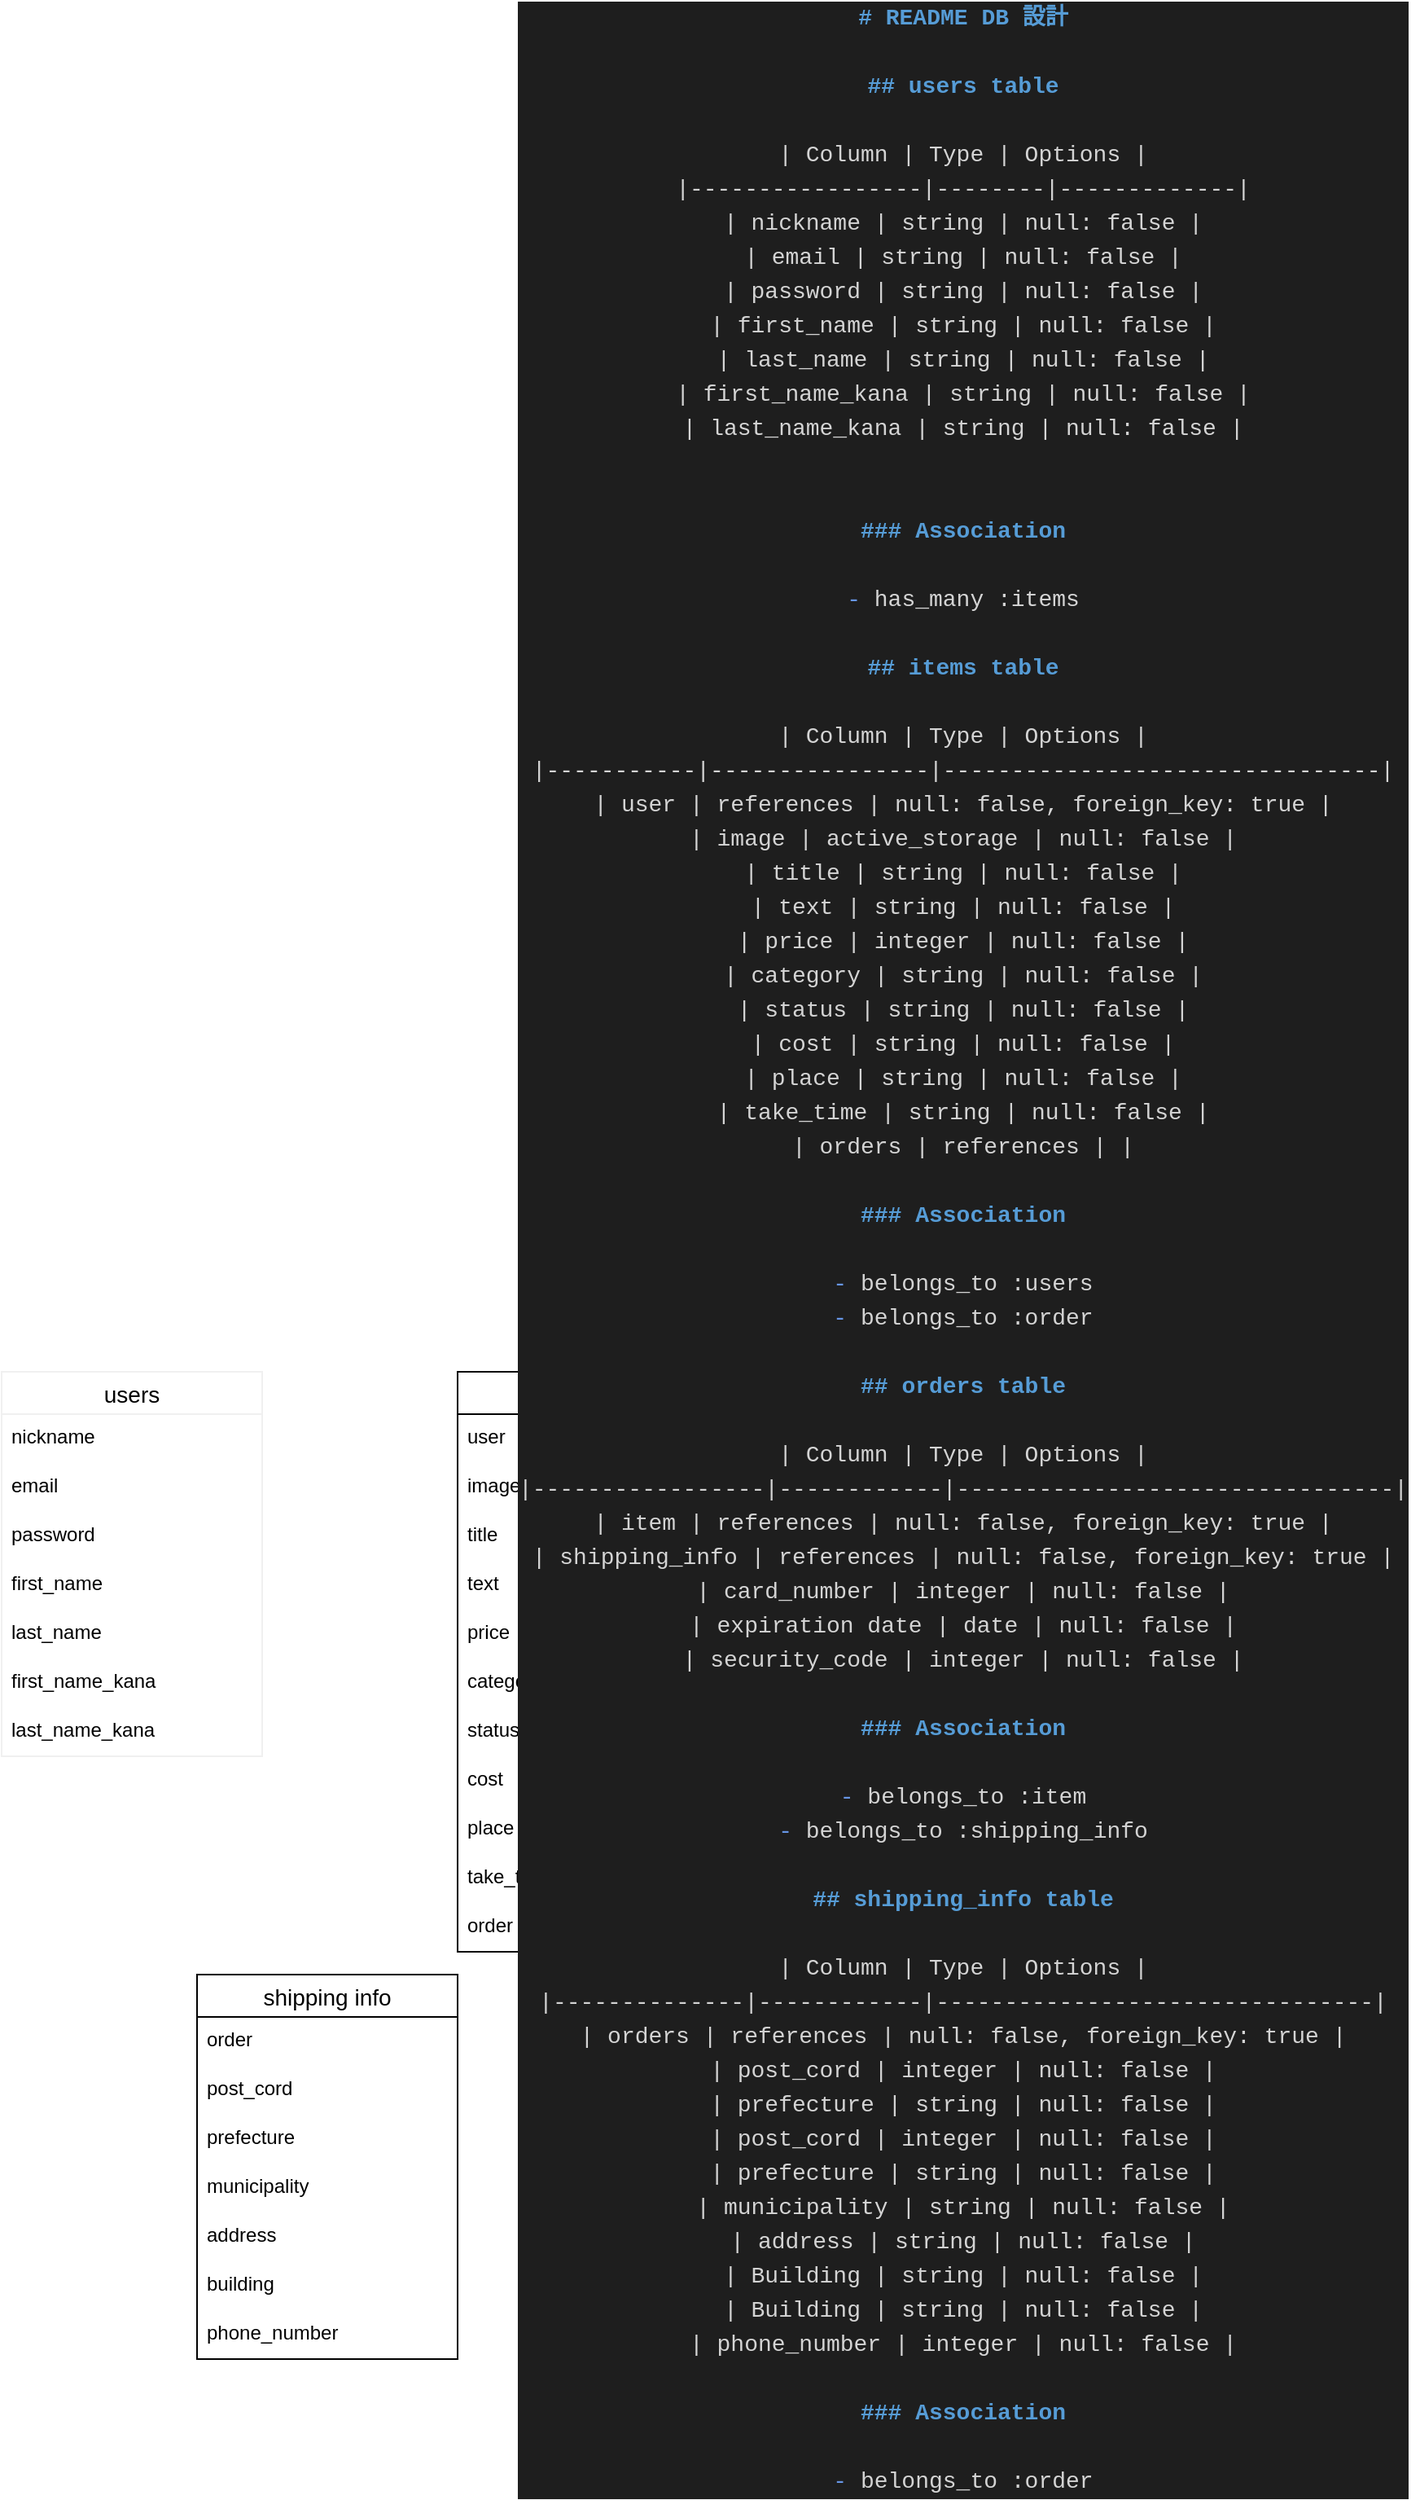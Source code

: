 <mxfile version="14.2.4" type="embed">
    <diagram id="LGAHuhSJhHqDpga0DNGv" name="ページ1">
        <mxGraphModel dx="507" dy="1557" grid="1" gridSize="10" guides="1" tooltips="1" connect="1" arrows="1" fold="1" page="1" pageScale="1" pageWidth="827" pageHeight="1169" math="0" shadow="0">
            <root>
                <mxCell id="0"/>
                <mxCell id="1" parent="0"/>
                <mxCell id="38" value="shipping info" style="swimlane;fontStyle=0;childLayout=stackLayout;horizontal=1;startSize=26;horizontalStack=0;resizeParent=1;resizeParentMax=0;resizeLast=0;collapsible=1;marginBottom=0;align=center;fontSize=14;glass=0;" vertex="1" parent="1">
                    <mxGeometry x="160" y="410" width="160" height="236" as="geometry"/>
                </mxCell>
                <mxCell id="39" value="order" style="text;strokeColor=none;fillColor=none;spacingLeft=4;spacingRight=4;overflow=hidden;rotatable=0;points=[[0,0.5],[1,0.5]];portConstraint=eastwest;fontSize=12;" vertex="1" parent="38">
                    <mxGeometry y="26" width="160" height="30" as="geometry"/>
                </mxCell>
                <mxCell id="71" value="post_cord" style="text;strokeColor=none;fillColor=none;spacingLeft=4;spacingRight=4;overflow=hidden;rotatable=0;points=[[0,0.5],[1,0.5]];portConstraint=eastwest;fontSize=12;glass=0;" vertex="1" parent="38">
                    <mxGeometry y="56" width="160" height="30" as="geometry"/>
                </mxCell>
                <mxCell id="69" value="prefecture" style="text;strokeColor=none;fillColor=none;spacingLeft=4;spacingRight=4;overflow=hidden;rotatable=0;points=[[0,0.5],[1,0.5]];portConstraint=eastwest;fontSize=12;glass=0;" vertex="1" parent="38">
                    <mxGeometry y="86" width="160" height="30" as="geometry"/>
                </mxCell>
                <mxCell id="70" value="municipality" style="text;strokeColor=none;fillColor=none;spacingLeft=4;spacingRight=4;overflow=hidden;rotatable=0;points=[[0,0.5],[1,0.5]];portConstraint=eastwest;fontSize=12;glass=0;" vertex="1" parent="38">
                    <mxGeometry y="116" width="160" height="30" as="geometry"/>
                </mxCell>
                <mxCell id="72" value="address" style="text;strokeColor=none;fillColor=none;spacingLeft=4;spacingRight=4;overflow=hidden;rotatable=0;points=[[0,0.5],[1,0.5]];portConstraint=eastwest;fontSize=12;glass=0;" vertex="1" parent="38">
                    <mxGeometry y="146" width="160" height="30" as="geometry"/>
                </mxCell>
                <mxCell id="73" value="building" style="text;strokeColor=none;fillColor=none;spacingLeft=4;spacingRight=4;overflow=hidden;rotatable=0;points=[[0,0.5],[1,0.5]];portConstraint=eastwest;fontSize=12;glass=0;" vertex="1" parent="38">
                    <mxGeometry y="176" width="160" height="30" as="geometry"/>
                </mxCell>
                <mxCell id="74" value="phone_number" style="text;strokeColor=none;fillColor=none;spacingLeft=4;spacingRight=4;overflow=hidden;rotatable=0;points=[[0,0.5],[1,0.5]];portConstraint=eastwest;fontSize=12;glass=0;" vertex="1" parent="38">
                    <mxGeometry y="206" width="160" height="30" as="geometry"/>
                </mxCell>
                <mxCell id="42" value="orders" style="swimlane;fontStyle=0;childLayout=stackLayout;horizontal=1;startSize=26;horizontalStack=0;resizeParent=1;resizeParentMax=0;resizeLast=0;collapsible=1;marginBottom=0;align=center;fontSize=14;glass=0;" vertex="1" parent="1">
                    <mxGeometry x="600" y="40" width="160" height="176" as="geometry"/>
                </mxCell>
                <mxCell id="43" value="item" style="text;strokeColor=none;fillColor=none;spacingLeft=4;spacingRight=4;overflow=hidden;rotatable=0;points=[[0,0.5],[1,0.5]];portConstraint=eastwest;fontSize=12;" vertex="1" parent="42">
                    <mxGeometry y="26" width="160" height="30" as="geometry"/>
                </mxCell>
                <mxCell id="44" value="shipping_info" style="text;strokeColor=none;fillColor=none;spacingLeft=4;spacingRight=4;overflow=hidden;rotatable=0;points=[[0,0.5],[1,0.5]];portConstraint=eastwest;fontSize=12;" vertex="1" parent="42">
                    <mxGeometry y="56" width="160" height="30" as="geometry"/>
                </mxCell>
                <mxCell id="77" value="card_number" style="text;strokeColor=none;fillColor=none;spacingLeft=4;spacingRight=4;overflow=hidden;rotatable=0;points=[[0,0.5],[1,0.5]];portConstraint=eastwest;fontSize=12;glass=0;" vertex="1" parent="42">
                    <mxGeometry y="86" width="160" height="30" as="geometry"/>
                </mxCell>
                <mxCell id="76" value="expiration_date" style="text;strokeColor=none;fillColor=none;spacingLeft=4;spacingRight=4;overflow=hidden;rotatable=0;points=[[0,0.5],[1,0.5]];portConstraint=eastwest;fontSize=12;glass=0;" vertex="1" parent="42">
                    <mxGeometry y="116" width="160" height="30" as="geometry"/>
                </mxCell>
                <mxCell id="45" value="security_code" style="text;strokeColor=none;fillColor=none;spacingLeft=4;spacingRight=4;overflow=hidden;rotatable=0;points=[[0,0.5],[1,0.5]];portConstraint=eastwest;fontSize=12;" vertex="1" parent="42">
                    <mxGeometry y="146" width="160" height="30" as="geometry"/>
                </mxCell>
                <mxCell id="46" value="items" style="swimlane;fontStyle=0;childLayout=stackLayout;horizontal=1;startSize=26;horizontalStack=0;resizeParent=1;resizeParentMax=0;resizeLast=0;collapsible=1;marginBottom=0;align=center;fontSize=14;glass=0;" vertex="1" parent="1">
                    <mxGeometry x="320" y="40" width="160" height="356" as="geometry"/>
                </mxCell>
                <mxCell id="47" value="user" style="text;strokeColor=none;fillColor=none;spacingLeft=4;spacingRight=4;overflow=hidden;rotatable=0;points=[[0,0.5],[1,0.5]];portConstraint=eastwest;fontSize=12;" vertex="1" parent="46">
                    <mxGeometry y="26" width="160" height="30" as="geometry"/>
                </mxCell>
                <mxCell id="85" value="image" style="text;strokeColor=none;fillColor=none;spacingLeft=4;spacingRight=4;overflow=hidden;rotatable=0;points=[[0,0.5],[1,0.5]];portConstraint=eastwest;fontSize=12;glass=0;" vertex="1" parent="46">
                    <mxGeometry y="56" width="160" height="30" as="geometry"/>
                </mxCell>
                <mxCell id="48" value="title" style="text;strokeColor=none;fillColor=none;spacingLeft=4;spacingRight=4;overflow=hidden;rotatable=0;points=[[0,0.5],[1,0.5]];portConstraint=eastwest;fontSize=12;" vertex="1" parent="46">
                    <mxGeometry y="86" width="160" height="30" as="geometry"/>
                </mxCell>
                <mxCell id="82" value="text" style="text;strokeColor=none;fillColor=none;spacingLeft=4;spacingRight=4;overflow=hidden;rotatable=0;points=[[0,0.5],[1,0.5]];portConstraint=eastwest;fontSize=12;glass=0;" vertex="1" parent="46">
                    <mxGeometry y="116" width="160" height="30" as="geometry"/>
                </mxCell>
                <mxCell id="83" value="price" style="text;strokeColor=none;fillColor=none;spacingLeft=4;spacingRight=4;overflow=hidden;rotatable=0;points=[[0,0.5],[1,0.5]];portConstraint=eastwest;fontSize=12;glass=0;" vertex="1" parent="46">
                    <mxGeometry y="146" width="160" height="30" as="geometry"/>
                </mxCell>
                <mxCell id="80" value="category" style="text;strokeColor=none;fillColor=none;spacingLeft=4;spacingRight=4;overflow=hidden;rotatable=0;points=[[0,0.5],[1,0.5]];portConstraint=eastwest;fontSize=12;glass=0;" vertex="1" parent="46">
                    <mxGeometry y="176" width="160" height="30" as="geometry"/>
                </mxCell>
                <mxCell id="79" value="status" style="text;strokeColor=none;fillColor=none;spacingLeft=4;spacingRight=4;overflow=hidden;rotatable=0;points=[[0,0.5],[1,0.5]];portConstraint=eastwest;fontSize=12;glass=0;" vertex="1" parent="46">
                    <mxGeometry y="206" width="160" height="30" as="geometry"/>
                </mxCell>
                <mxCell id="81" value="cost" style="text;strokeColor=none;fillColor=none;spacingLeft=4;spacingRight=4;overflow=hidden;rotatable=0;points=[[0,0.5],[1,0.5]];portConstraint=eastwest;fontSize=12;glass=0;" vertex="1" parent="46">
                    <mxGeometry y="236" width="160" height="30" as="geometry"/>
                </mxCell>
                <mxCell id="84" value="place" style="text;strokeColor=none;fillColor=none;spacingLeft=4;spacingRight=4;overflow=hidden;rotatable=0;points=[[0,0.5],[1,0.5]];portConstraint=eastwest;fontSize=12;glass=0;" vertex="1" parent="46">
                    <mxGeometry y="266" width="160" height="30" as="geometry"/>
                </mxCell>
                <mxCell id="49" value="take_tame" style="text;strokeColor=none;fillColor=none;spacingLeft=4;spacingRight=4;overflow=hidden;rotatable=0;points=[[0,0.5],[1,0.5]];portConstraint=eastwest;fontSize=12;" vertex="1" parent="46">
                    <mxGeometry y="296" width="160" height="30" as="geometry"/>
                </mxCell>
                <mxCell id="78" value="order" style="text;strokeColor=none;fillColor=none;spacingLeft=4;spacingRight=4;overflow=hidden;rotatable=0;points=[[0,0.5],[1,0.5]];portConstraint=eastwest;fontSize=12;glass=0;" vertex="1" parent="46">
                    <mxGeometry y="326" width="160" height="30" as="geometry"/>
                </mxCell>
                <mxCell id="93" value="users" style="swimlane;fontStyle=0;childLayout=stackLayout;horizontal=1;startSize=26;horizontalStack=0;resizeParent=1;resizeParentMax=0;resizeLast=0;collapsible=1;marginBottom=0;align=center;fontSize=14;glass=0;strokeColor=#f0f0f0;fillColor=none;" vertex="1" parent="1">
                    <mxGeometry x="40" y="40" width="160" height="236" as="geometry"/>
                </mxCell>
                <mxCell id="94" value="nickname" style="text;strokeColor=none;fillColor=none;spacingLeft=4;spacingRight=4;overflow=hidden;rotatable=0;points=[[0,0.5],[1,0.5]];portConstraint=eastwest;fontSize=12;" vertex="1" parent="93">
                    <mxGeometry y="26" width="160" height="30" as="geometry"/>
                </mxCell>
                <mxCell id="95" value="email" style="text;strokeColor=none;fillColor=none;spacingLeft=4;spacingRight=4;overflow=hidden;rotatable=0;points=[[0,0.5],[1,0.5]];portConstraint=eastwest;fontSize=12;" vertex="1" parent="93">
                    <mxGeometry y="56" width="160" height="30" as="geometry"/>
                </mxCell>
                <mxCell id="96" value="password" style="text;strokeColor=none;fillColor=none;spacingLeft=4;spacingRight=4;overflow=hidden;rotatable=0;points=[[0,0.5],[1,0.5]];portConstraint=eastwest;fontSize=12;" vertex="1" parent="93">
                    <mxGeometry y="86" width="160" height="30" as="geometry"/>
                </mxCell>
                <mxCell id="116" value="first_name" style="text;strokeColor=none;fillColor=none;spacingLeft=4;spacingRight=4;overflow=hidden;rotatable=0;points=[[0,0.5],[1,0.5]];portConstraint=eastwest;fontSize=12;glass=0;" vertex="1" parent="93">
                    <mxGeometry y="116" width="160" height="30" as="geometry"/>
                </mxCell>
                <mxCell id="88" value="last_name" style="text;strokeColor=none;fillColor=none;spacingLeft=4;spacingRight=4;overflow=hidden;rotatable=0;points=[[0,0.5],[1,0.5]];portConstraint=eastwest;fontSize=12;glass=0;" vertex="1" parent="93">
                    <mxGeometry y="146" width="160" height="30" as="geometry"/>
                </mxCell>
                <mxCell id="87" value="first_name_kana" style="text;strokeColor=none;fillColor=none;spacingLeft=4;spacingRight=4;overflow=hidden;rotatable=0;points=[[0,0.5],[1,0.5]];portConstraint=eastwest;fontSize=12;glass=0;" vertex="1" parent="93">
                    <mxGeometry y="176" width="160" height="30" as="geometry"/>
                </mxCell>
                <mxCell id="86" value="last_name_kana" style="text;strokeColor=none;fillColor=none;spacingLeft=4;spacingRight=4;overflow=hidden;rotatable=0;points=[[0,0.5],[1,0.5]];portConstraint=eastwest;fontSize=12;glass=0;" vertex="1" parent="93">
                    <mxGeometry y="206" width="160" height="30" as="geometry"/>
                </mxCell>
                <mxCell id="117" value="&lt;div style=&quot;color: rgb(212 , 212 , 212) ; background-color: rgb(30 , 30 , 30) ; font-family: &amp;#34;menlo&amp;#34; , &amp;#34;monaco&amp;#34; , &amp;#34;courier new&amp;#34; , monospace ; font-size: 14px ; line-height: 21px&quot;&gt;&lt;div&gt;&lt;span style=&quot;color: #569cd6 ; font-weight: bold&quot;&gt;# README DB 設計&lt;/span&gt;&lt;/div&gt;&lt;br&gt;&lt;div&gt;&lt;span style=&quot;color: #569cd6 ; font-weight: bold&quot;&gt;## users table&lt;/span&gt;&lt;/div&gt;&lt;br&gt;&lt;div&gt;| Column          | Type   | Options     |&lt;/div&gt;&lt;div&gt;|-----------------|--------|-------------|&lt;/div&gt;&lt;div&gt;| nickname        | string | null: false |&lt;/div&gt;&lt;div&gt;| email           | string | null: false |&lt;/div&gt;&lt;div&gt;| password        | string | null: false |&lt;/div&gt;&lt;div&gt;| first_name      | string | null: false |&lt;/div&gt;&lt;div&gt;| last_name       | string | null: false |&lt;/div&gt;&lt;div&gt;| first_name_kana | string | null: false |&lt;/div&gt;&lt;div&gt;| last_name_kana  | string | null: false |&lt;/div&gt;&lt;br&gt;&lt;br&gt;&lt;div&gt;&lt;span style=&quot;color: #569cd6 ; font-weight: bold&quot;&gt;### Association&lt;/span&gt;&lt;/div&gt;&lt;br&gt;&lt;div&gt;&lt;span style=&quot;color: #6796e6&quot;&gt;-&lt;/span&gt; has_many :items&lt;/div&gt;&lt;br&gt;&lt;div&gt;&lt;span style=&quot;color: #569cd6 ; font-weight: bold&quot;&gt;## items table&lt;/span&gt;&lt;/div&gt;&lt;br&gt;&lt;div&gt;| Column    | Type           | Options                        |&lt;/div&gt;&lt;div&gt;|-----------|----------------|--------------------------------|&lt;/div&gt;&lt;div&gt;| user      | references     | null: false, foreign_key: true |&lt;/div&gt;&lt;div&gt;| image     | active_storage | null: false                    |&lt;/div&gt;&lt;div&gt;| title     | string         | null: false                    |&lt;/div&gt;&lt;div&gt;| text      | string         | null: false                    |&lt;/div&gt;&lt;div&gt;| price     | integer        | null: false                    |&lt;/div&gt;&lt;div&gt;| category  | string         | null: false                    |&lt;/div&gt;&lt;div&gt;| status    | string         | null: false                    |&lt;/div&gt;&lt;div&gt;| cost      | string         | null: false                    |&lt;/div&gt;&lt;div&gt;| place     | string         | null: false                    |&lt;/div&gt;&lt;div&gt;| take_time | string         | null: false                    |&lt;/div&gt;&lt;div&gt;| orders    | references     |                                |&lt;/div&gt;&lt;br&gt;&lt;div&gt;&lt;span style=&quot;color: #569cd6 ; font-weight: bold&quot;&gt;### Association&lt;/span&gt;&lt;/div&gt;&lt;br&gt;&lt;div&gt;&lt;span style=&quot;color: #6796e6&quot;&gt;-&lt;/span&gt; belongs_to :users&lt;/div&gt;&lt;div&gt;&lt;span style=&quot;color: #6796e6&quot;&gt;-&lt;/span&gt; belongs_to :order&lt;/div&gt;&lt;br&gt;&lt;div&gt;&lt;span style=&quot;color: #569cd6 ; font-weight: bold&quot;&gt;## orders table&lt;/span&gt;&lt;/div&gt;&lt;br&gt;&lt;div&gt;| Column          | Type       | Options                        |&lt;/div&gt;&lt;div&gt;|-----------------|------------|--------------------------------|&lt;/div&gt;&lt;div&gt;| item            | references | null: false, foreign_key: true |&lt;/div&gt;&lt;div&gt;| shipping_info   | references | null: false, foreign_key: true |&lt;/div&gt;&lt;div&gt;| card_number     | integer    | null: false                    |&lt;/div&gt;&lt;div&gt;| expiration date | date       | null: false                    |&lt;/div&gt;&lt;div&gt;| security_code   | integer    | null: false                    |&lt;/div&gt;&lt;br&gt;&lt;div&gt;&lt;span style=&quot;color: #569cd6 ; font-weight: bold&quot;&gt;### Association&lt;/span&gt;&lt;/div&gt;&lt;br&gt;&lt;div&gt;&lt;span style=&quot;color: #6796e6&quot;&gt;-&lt;/span&gt; belongs_to :item&lt;/div&gt;&lt;div&gt;&lt;span style=&quot;color: #6796e6&quot;&gt;-&lt;/span&gt; belongs_to :shipping_info&lt;/div&gt;&lt;br&gt;&lt;div&gt;&lt;span style=&quot;color: #569cd6 ; font-weight: bold&quot;&gt;## shipping_info table&lt;/span&gt;&lt;/div&gt;&lt;br&gt;&lt;div&gt;| Column       | Type       | Options                        |&lt;/div&gt;&lt;div&gt;|--------------|------------|--------------------------------|&lt;/div&gt;&lt;div&gt;| orders       | references | null: false, foreign_key: true |&lt;/div&gt;&lt;div&gt;| post_cord    | integer    | null: false                    |&lt;/div&gt;&lt;div&gt;| prefecture   | string     | null: false                    |&lt;/div&gt;&lt;div&gt;| post_cord    | integer    | null: false                    |&lt;/div&gt;&lt;div&gt;| prefecture   | string     | null: false                    |&lt;/div&gt;&lt;div&gt;| municipality | string     | null: false                    |&lt;/div&gt;&lt;div&gt;| address      | string     | null: false                    |&lt;/div&gt;&lt;div&gt;| Building     | string     | null: false                    |&lt;/div&gt;&lt;div&gt;| Building     | string     | null: false                    |&lt;/div&gt;&lt;div&gt;| phone_number | integer    | null: false                    |&lt;/div&gt;&lt;br&gt;&lt;div&gt;&lt;span style=&quot;color: #569cd6 ; font-weight: bold&quot;&gt;### Association&lt;/span&gt;&lt;/div&gt;&lt;br&gt;&lt;div&gt;&lt;span style=&quot;color: #6796e6&quot;&gt;-&lt;/span&gt; belongs_to :order&lt;/div&gt;&lt;/div&gt;" style="text;html=1;align=center;verticalAlign=middle;resizable=0;points=[];autosize=1;" vertex="1" parent="1">
                    <mxGeometry x="350" y="-800" width="560" height="1530" as="geometry"/>
                </mxCell>
            </root>
        </mxGraphModel>
    </diagram>
</mxfile>